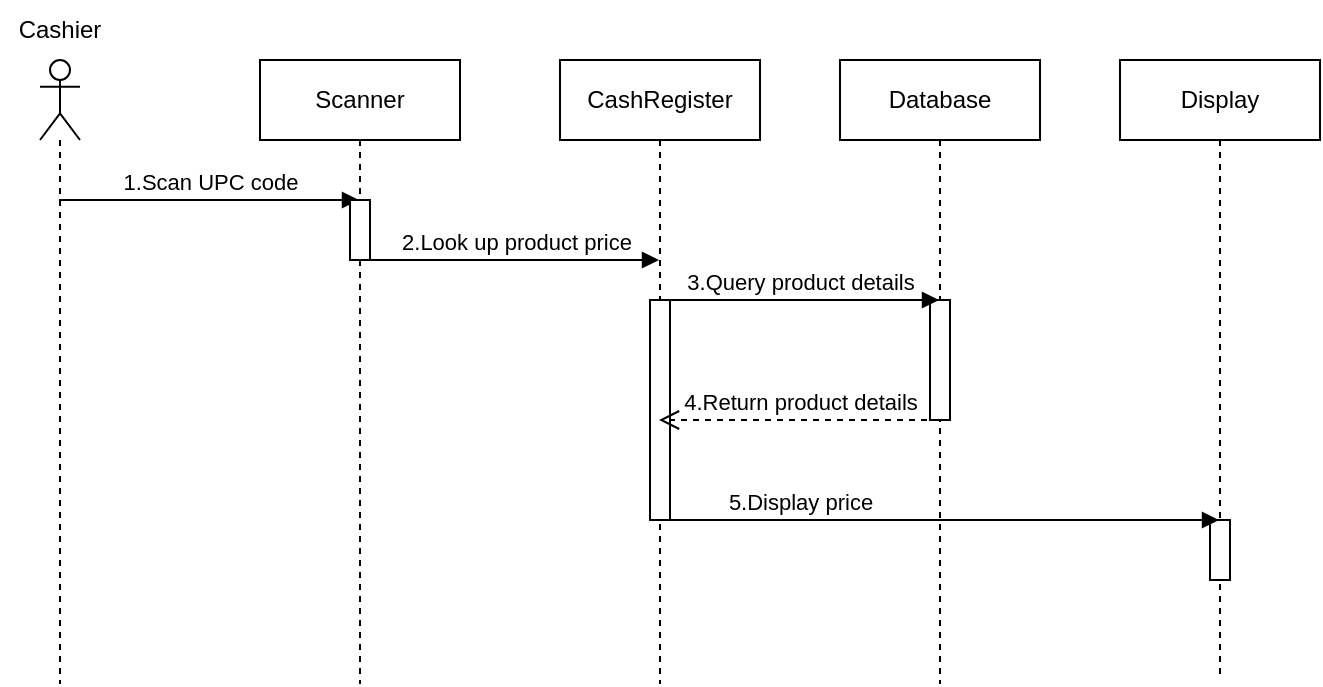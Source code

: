 <mxfile version="21.8.2" type="device">
  <diagram name="Page-1" id="2YBvvXClWsGukQMizWep">
    <mxGraphModel dx="1167" dy="646" grid="1" gridSize="10" guides="1" tooltips="1" connect="1" arrows="1" fold="1" page="1" pageScale="1" pageWidth="850" pageHeight="1100" math="0" shadow="0">
      <root>
        <mxCell id="0" />
        <mxCell id="1" parent="0" />
        <mxCell id="aM9ryv3xv72pqoxQDRHE-1" value="Scanner" style="shape=umlLifeline;perimeter=lifelinePerimeter;whiteSpace=wrap;html=1;container=0;dropTarget=0;collapsible=0;recursiveResize=0;outlineConnect=0;portConstraint=eastwest;newEdgeStyle={&quot;edgeStyle&quot;:&quot;elbowEdgeStyle&quot;,&quot;elbow&quot;:&quot;vertical&quot;,&quot;curved&quot;:0,&quot;rounded&quot;:0};" parent="1" vertex="1">
          <mxGeometry x="214" y="168" width="100" height="312" as="geometry" />
        </mxCell>
        <mxCell id="1S5iEDw2LIBPEHl0bbNe-1" value="CashRegister" style="shape=umlLifeline;perimeter=lifelinePerimeter;whiteSpace=wrap;html=1;container=1;dropTarget=0;collapsible=0;recursiveResize=0;outlineConnect=0;portConstraint=eastwest;newEdgeStyle={&quot;curved&quot;:0,&quot;rounded&quot;:0};" parent="1" vertex="1">
          <mxGeometry x="364" y="168" width="100" height="312" as="geometry" />
        </mxCell>
        <mxCell id="1S5iEDw2LIBPEHl0bbNe-13" value="" style="html=1;points=[[0,0,0,0,5],[0,1,0,0,-5],[1,0,0,0,5],[1,1,0,0,-5]];perimeter=orthogonalPerimeter;outlineConnect=0;targetShapes=umlLifeline;portConstraint=eastwest;newEdgeStyle={&quot;curved&quot;:0,&quot;rounded&quot;:0};" parent="1S5iEDw2LIBPEHl0bbNe-1" vertex="1">
          <mxGeometry x="45" y="120" width="10" height="110" as="geometry" />
        </mxCell>
        <mxCell id="1S5iEDw2LIBPEHl0bbNe-2" value="Display" style="shape=umlLifeline;perimeter=lifelinePerimeter;whiteSpace=wrap;html=1;container=1;dropTarget=0;collapsible=0;recursiveResize=0;outlineConnect=0;portConstraint=eastwest;newEdgeStyle={&quot;curved&quot;:0,&quot;rounded&quot;:0};" parent="1" vertex="1">
          <mxGeometry x="644" y="168" width="100" height="310" as="geometry" />
        </mxCell>
        <mxCell id="1S5iEDw2LIBPEHl0bbNe-15" value="" style="html=1;points=[[0,0,0,0,5],[0,1,0,0,-5],[1,0,0,0,5],[1,1,0,0,-5]];perimeter=orthogonalPerimeter;outlineConnect=0;targetShapes=umlLifeline;portConstraint=eastwest;newEdgeStyle={&quot;curved&quot;:0,&quot;rounded&quot;:0};" parent="1S5iEDw2LIBPEHl0bbNe-2" vertex="1">
          <mxGeometry x="45" y="230" width="10" height="30" as="geometry" />
        </mxCell>
        <mxCell id="1S5iEDw2LIBPEHl0bbNe-3" value="Database" style="shape=umlLifeline;perimeter=lifelinePerimeter;whiteSpace=wrap;html=1;container=1;dropTarget=0;collapsible=0;recursiveResize=0;outlineConnect=0;portConstraint=eastwest;newEdgeStyle={&quot;curved&quot;:0,&quot;rounded&quot;:0};" parent="1" vertex="1">
          <mxGeometry x="504" y="168" width="100" height="312" as="geometry" />
        </mxCell>
        <mxCell id="1S5iEDw2LIBPEHl0bbNe-14" value="" style="html=1;points=[[0,0,0,0,5],[0,1,0,0,-5],[1,0,0,0,5],[1,1,0,0,-5]];perimeter=orthogonalPerimeter;outlineConnect=0;targetShapes=umlLifeline;portConstraint=eastwest;newEdgeStyle={&quot;curved&quot;:0,&quot;rounded&quot;:0};" parent="1S5iEDw2LIBPEHl0bbNe-3" vertex="1">
          <mxGeometry x="45" y="120" width="10" height="60" as="geometry" />
        </mxCell>
        <mxCell id="1S5iEDw2LIBPEHl0bbNe-4" value="1.Scan UPC code" style="html=1;verticalAlign=bottom;endArrow=block;curved=0;rounded=0;" parent="1" edge="1">
          <mxGeometry width="80" relative="1" as="geometry">
            <mxPoint x="113.5" y="238" as="sourcePoint" />
            <mxPoint x="263.5" y="238" as="targetPoint" />
          </mxGeometry>
        </mxCell>
        <mxCell id="1S5iEDw2LIBPEHl0bbNe-5" value="2.Look up product price" style="html=1;verticalAlign=bottom;endArrow=block;curved=0;rounded=0;" parent="1" source="1S5iEDw2LIBPEHl0bbNe-11" edge="1">
          <mxGeometry width="80" relative="1" as="geometry">
            <mxPoint x="263.5" y="268" as="sourcePoint" />
            <mxPoint x="413.5" y="268" as="targetPoint" />
          </mxGeometry>
        </mxCell>
        <mxCell id="1S5iEDw2LIBPEHl0bbNe-6" value="3.Query product details" style="html=1;verticalAlign=bottom;endArrow=block;curved=0;rounded=0;" parent="1" target="1S5iEDw2LIBPEHl0bbNe-3" edge="1">
          <mxGeometry width="80" relative="1" as="geometry">
            <mxPoint x="414" y="288" as="sourcePoint" />
            <mxPoint x="494" y="288" as="targetPoint" />
          </mxGeometry>
        </mxCell>
        <mxCell id="1S5iEDw2LIBPEHl0bbNe-7" value="4.Return product details" style="html=1;verticalAlign=bottom;endArrow=open;dashed=1;endSize=8;curved=0;rounded=0;" parent="1" edge="1">
          <mxGeometry relative="1" as="geometry">
            <mxPoint x="553.5" y="348" as="sourcePoint" />
            <mxPoint x="413.5" y="348" as="targetPoint" />
          </mxGeometry>
        </mxCell>
        <mxCell id="1S5iEDw2LIBPEHl0bbNe-8" value="5.Display price" style="html=1;verticalAlign=bottom;endArrow=block;curved=0;rounded=0;" parent="1" target="1S5iEDw2LIBPEHl0bbNe-2" edge="1">
          <mxGeometry x="-0.496" width="80" relative="1" as="geometry">
            <mxPoint x="413.5" y="398" as="sourcePoint" />
            <mxPoint x="663.5" y="398" as="targetPoint" />
            <mxPoint as="offset" />
          </mxGeometry>
        </mxCell>
        <mxCell id="1S5iEDw2LIBPEHl0bbNe-12" value="" style="html=1;verticalAlign=bottom;endArrow=block;curved=0;rounded=0;" parent="1" target="1S5iEDw2LIBPEHl0bbNe-11" edge="1">
          <mxGeometry width="80" relative="1" as="geometry">
            <mxPoint x="263.5" y="268" as="sourcePoint" />
            <mxPoint x="413.5" y="268" as="targetPoint" />
          </mxGeometry>
        </mxCell>
        <mxCell id="1S5iEDw2LIBPEHl0bbNe-11" value="" style="html=1;points=[[0,0,0,0,5],[0,1,0,0,-5],[1,0,0,0,5],[1,1,0,0,-5]];perimeter=orthogonalPerimeter;outlineConnect=0;targetShapes=umlLifeline;portConstraint=eastwest;newEdgeStyle={&quot;curved&quot;:0,&quot;rounded&quot;:0};" parent="1" vertex="1">
          <mxGeometry x="259" y="238" width="10" height="30" as="geometry" />
        </mxCell>
        <mxCell id="JZfw010O_W8satvTRf7A-2" value="" style="shape=umlLifeline;perimeter=lifelinePerimeter;whiteSpace=wrap;html=1;container=1;dropTarget=0;collapsible=0;recursiveResize=0;outlineConnect=0;portConstraint=eastwest;newEdgeStyle={&quot;curved&quot;:0,&quot;rounded&quot;:0};participant=umlActor;" vertex="1" parent="1">
          <mxGeometry x="104" y="168" width="20" height="312" as="geometry" />
        </mxCell>
        <mxCell id="JZfw010O_W8satvTRf7A-3" value="Cashier" style="text;html=1;strokeColor=none;fillColor=none;align=center;verticalAlign=middle;whiteSpace=wrap;rounded=0;" vertex="1" parent="1">
          <mxGeometry x="84" y="138" width="60" height="30" as="geometry" />
        </mxCell>
      </root>
    </mxGraphModel>
  </diagram>
</mxfile>
